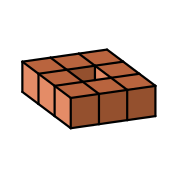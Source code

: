 <?xml version="1.0"?>
<!DOCTYPE ipe SYSTEM "ipe.dtd">
<ipe version="70218" creator="Ipe 7.2.23">
<info created="D:20161106124456" modified="D:20210727190602"/>
<ipestyle name="basic">
<symbol name="arrow/arc(spx)">
<path stroke="sym-stroke" fill="sym-stroke" pen="sym-pen">
0 0 m
-1 0.333 l
-1 -0.333 l
h
</path>
</symbol>
<symbol name="arrow/farc(spx)">
<path stroke="sym-stroke" fill="white" pen="sym-pen">
0 0 m
-1 0.333 l
-1 -0.333 l
h
</path>
</symbol>
<symbol name="arrow/ptarc(spx)">
<path stroke="sym-stroke" fill="sym-stroke" pen="sym-pen">
0 0 m
-1 0.333 l
-0.8 0 l
-1 -0.333 l
h
</path>
</symbol>
<symbol name="arrow/fptarc(spx)">
<path stroke="sym-stroke" fill="white" pen="sym-pen">
0 0 m
-1 0.333 l
-0.8 0 l
-1 -0.333 l
h
</path>
</symbol>
<symbol name="mark/circle(sx)" transformations="translations">
<path fill="sym-stroke">
0.6 0 0 0.6 0 0 e
0.4 0 0 0.4 0 0 e
</path>
</symbol>
<symbol name="mark/disk(sx)" transformations="translations">
<path fill="sym-stroke">
0.6 0 0 0.6 0 0 e
</path>
</symbol>
<symbol name="mark/fdisk(sfx)" transformations="translations">
<group>
<path fill="sym-fill">
0.5 0 0 0.5 0 0 e
</path>
<path fill="sym-stroke" fillrule="eofill">
0.6 0 0 0.6 0 0 e
0.4 0 0 0.4 0 0 e
</path>
</group>
</symbol>
<symbol name="mark/box(sx)" transformations="translations">
<path fill="sym-stroke" fillrule="eofill">
-0.6 -0.6 m
0.6 -0.6 l
0.6 0.6 l
-0.6 0.6 l
h
-0.4 -0.4 m
0.4 -0.4 l
0.4 0.4 l
-0.4 0.4 l
h
</path>
</symbol>
<symbol name="mark/square(sx)" transformations="translations">
<path fill="sym-stroke">
-0.6 -0.6 m
0.6 -0.6 l
0.6 0.6 l
-0.6 0.6 l
h
</path>
</symbol>
<symbol name="mark/fsquare(sfx)" transformations="translations">
<group>
<path fill="sym-fill">
-0.5 -0.5 m
0.5 -0.5 l
0.5 0.5 l
-0.5 0.5 l
h
</path>
<path fill="sym-stroke" fillrule="eofill">
-0.6 -0.6 m
0.6 -0.6 l
0.6 0.6 l
-0.6 0.6 l
h
-0.4 -0.4 m
0.4 -0.4 l
0.4 0.4 l
-0.4 0.4 l
h
</path>
</group>
</symbol>
<symbol name="mark/cross(sx)" transformations="translations">
<group>
<path fill="sym-stroke">
-0.43 -0.57 m
0.57 0.43 l
0.43 0.57 l
-0.57 -0.43 l
h
</path>
<path fill="sym-stroke">
-0.43 0.57 m
0.57 -0.43 l
0.43 -0.57 l
-0.57 0.43 l
h
</path>
</group>
</symbol>
<symbol name="arrow/fnormal(spx)">
<path stroke="sym-stroke" fill="white" pen="sym-pen">
0 0 m
-1 0.333 l
-1 -0.333 l
h
</path>
</symbol>
<symbol name="arrow/pointed(spx)">
<path stroke="sym-stroke" fill="sym-stroke" pen="sym-pen">
0 0 m
-1 0.333 l
-0.8 0 l
-1 -0.333 l
h
</path>
</symbol>
<symbol name="arrow/fpointed(spx)">
<path stroke="sym-stroke" fill="white" pen="sym-pen">
0 0 m
-1 0.333 l
-0.8 0 l
-1 -0.333 l
h
</path>
</symbol>
<symbol name="arrow/linear(spx)">
<path stroke="sym-stroke" pen="sym-pen">
-1 0.333 m
0 0 l
-1 -0.333 l
</path>
</symbol>
<symbol name="arrow/fdouble(spx)">
<path stroke="sym-stroke" fill="white" pen="sym-pen">
0 0 m
-1 0.333 l
-1 -0.333 l
h
-1 0 m
-2 0.333 l
-2 -0.333 l
h
</path>
</symbol>
<symbol name="arrow/double(spx)">
<path stroke="sym-stroke" fill="sym-stroke" pen="sym-pen">
0 0 m
-1 0.333 l
-1 -0.333 l
h
-1 0 m
-2 0.333 l
-2 -0.333 l
h
</path>
</symbol>
<anglesize name="22.5 deg" value="22.5"/>
<anglesize name="30 deg" value="30"/>
<anglesize name="45 deg" value="45"/>
<anglesize name="60 deg" value="60"/>
<anglesize name="90 deg" value="90"/>
<arrowsize name="large" value="10"/>
<arrowsize name="small" value="5"/>
<arrowsize name="tiny" value="3"/>
<color name="blue" value="0 0 1"/>
<color name="brown" value="0.647 0.165 0.165"/>
<color name="darkblue" value="0 0 0.545"/>
<color name="darkcyan" value="0 0.545 0.545"/>
<color name="darkgray" value="0.663"/>
<color name="darkgreen" value="0 0.392 0"/>
<color name="darkmagenta" value="0.545 0 0.545"/>
<color name="darkorange" value="1 0.549 0"/>
<color name="darkred" value="0.545 0 0"/>
<color name="gold" value="1 0.843 0"/>
<color name="gray" value="0.745"/>
<color name="green" value="0 1 0"/>
<color name="lightblue" value="0.678 0.847 0.902"/>
<color name="lightcyan" value="0.878 1 1"/>
<color name="lightgray" value="0.827"/>
<color name="lightgreen" value="0.565 0.933 0.565"/>
<color name="lightyellow" value="1 1 0.878"/>
<color name="navy" value="0 0 0.502"/>
<color name="orange" value="1 0.647 0"/>
<color name="pink" value="1 0.753 0.796"/>
<color name="purple" value="0.627 0.125 0.941"/>
<color name="red" value="1 0 0"/>
<color name="seagreen" value="0.18 0.545 0.341"/>
<color name="turquoise" value="0.251 0.878 0.816"/>
<color name="violet" value="0.933 0.51 0.933"/>
<color name="yellow" value="1 1 0"/>
<dashstyle name="dash dot dotted" value="[4 2 1 2 1 2] 0"/>
<dashstyle name="dash dotted" value="[4 2 1 2] 0"/>
<dashstyle name="dashed" value="[4] 0"/>
<dashstyle name="dotted" value="[1 3] 0"/>
<gridsize name="10 pts (~3.5 mm)" value="10"/>
<gridsize name="14 pts (~5 mm)" value="14"/>
<gridsize name="16 pts (~6 mm)" value="16"/>
<gridsize name="20 pts (~7 mm)" value="20"/>
<gridsize name="28 pts (~10 mm)" value="28"/>
<gridsize name="32 pts (~12 mm)" value="32"/>
<gridsize name="4 pts" value="4"/>
<gridsize name="56 pts (~20 mm)" value="56"/>
<gridsize name="8 pts (~3 mm)" value="8"/>
<opacity name="10%" value="0.1"/>
<opacity name="30%" value="0.3"/>
<opacity name="50%" value="0.5"/>
<opacity name="75%" value="0.75"/>
<pen name="fat" value="1.2"/>
<pen name="heavier" value="0.8"/>
<pen name="ultrafat" value="2"/>
<symbolsize name="large" value="5"/>
<symbolsize name="small" value="2"/>
<symbolsize name="tiny" value="1.1"/>
<textsize name="Huge" value="\Huge"/>
<textsize name="LARGE" value="\LARGE"/>
<textsize name="Large" value="\Large"/>
<textsize name="footnote" value="\footnotesize"/>
<textsize name="huge" value="\huge"/>
<textsize name="large" value="\large"/>
<textsize name="small" value="\small"/>
<textsize name="tiny" value="\tiny"/>
<textstyle name="center" begin="\begin{center}" end="\end{center}"/>
<textstyle name="item" begin="\begin{itemize}\item{}" end="\end{itemize}"/>
<textstyle name="itemize" begin="\begin{itemize}" end="\end{itemize}"/>
<tiling name="falling" angle="-60" step="4" width="1"/>
<tiling name="rising" angle="30" step="4" width="1"/>
</ipestyle>
<page>
<layer name="alpha"/>
<view layers="alpha" active="alpha"/>
<path layer="alpha" matrix="1 0 0 1 80 -320" stroke="0" pen="0">
64 768 m
64 704 l
128 704 l
128 768 l
h
</path>
<group>
<path matrix="0.4 0 0 0.4 75.6454 256.594" fill="0.725 0.392 0.243">
191.011 423.01 m
234.557 390.35 l
310.762 401.237 l
267.216 433.896 l
h
</path>
<path matrix="0.4 0 0 0.4 75.6454 256.594" fill="0.894 0.549 0.404">
256.33 419.381 m
256.33 406.421 l
270.845 408.494 l
h
</path>
<path matrix="0.4 0 0 0.4 75.6454 256.594" fill="0.58 0.314 0.18">
256.33 406.421 m
245.443 404.866 l
230.928 415.752 l
256.33 419.381 l
h
</path>
<path matrix="0.4 0 0 0.4 75.6454 256.594" fill="0.894 0.549 0.404">
191.011 423.01 m
191.011 395.794 l
234.557 363.134 l
234.557 390.35 l
h
</path>
<path matrix="0.4 0 0 0.4 75.6454 256.594" fill="0.58 0.314 0.18">
234.557 390.35 m
310.762 401.237 l
310.762 374.021 l
234.557 363.134 l
h
</path>
<path matrix="0.18144 0 0 0.18144 98.0568 338.464" stroke="black" pen="heavier" cap="1">
361.581 433.338 m
361.581 373.338 l
</path>
<path matrix="0.18144 0 0 0.18144 98.0568 338.464" stroke="black" pen="heavier" cap="1">
361.581 373.338 m
393.581 349.338 l
</path>
<path matrix="0.18144 0 0 0.18144 98.0568 338.464" stroke="black" pen="heavier" cap="1">
393.581 349.338 m
449.581 357.338 l
</path>
<path matrix="0.18144 0 0 0.18144 98.0568 338.464" stroke="black" pen="heavier" cap="1">
449.581 357.338 m
449.581 417.338 l
</path>
<path matrix="0.18144 0 0 0.18144 98.0568 338.464" stroke="black" pen="heavier" cap="1">
449.581 417.338 m
393.581 409.338 l
</path>
<path matrix="0.18144 0 0 0.18144 98.0568 338.464" stroke="black" pen="heavier" cap="1">
393.581 409.338 m
393.581 349.338 l
</path>
<path matrix="0.18144 0 0 0.18144 98.0568 338.464" stroke="black" pen="heavier" cap="1">
393.581 409.338 m
361.581 433.338 l
</path>
<path matrix="0.18144 0 0 0.18144 98.0568 338.464" stroke="black" pen="heavier" cap="1">
361.581 433.338 m
417.581 441.338 l
</path>
<path matrix="0.18144 0 0 0.18144 98.0568 338.464" stroke="black" pen="heavier" cap="1">
417.581 441.338 m
449.581 417.338 l
</path>
<path matrix="0.18144 0 0 0.18144 92.2507 342.818" stroke="black" pen="heavier" cap="1">
393.581 409.338 m
361.581 433.338 l
</path>
<path matrix="0.18144 0 0 0.18144 86.4446 347.173" stroke="black" pen="heavier" cap="1">
393.581 409.338 m
361.581 433.338 l
</path>
<path matrix="0.18144 0 0 0.18144 92.2507 342.818" stroke="black" pen="heavier" cap="1">
361.581 433.338 m
361.581 373.338 l
</path>
<path matrix="0.18144 0 0 0.18144 86.4446 347.173" stroke="black" pen="heavier" cap="1">
361.581 433.338 m
361.581 373.338 l
</path>
<path matrix="0.18144 0 0 0.18144 92.2507 342.818" stroke="black" pen="heavier" cap="1">
361.581 373.338 m
393.581 349.338 l
</path>
<path matrix="0.18144 0 0 0.18144 86.4446 347.173" stroke="black" pen="heavier" cap="1">
361.581 373.338 m
393.581 349.338 l
</path>
<path matrix="0.18144 0 0 0.18144 92.2507 342.818" stroke="black" pen="heavier" cap="1">
361.581 433.338 m
417.581 441.338 l
</path>
<path matrix="0.18144 0 0 0.18144 86.4446 347.173" stroke="black" pen="heavier" cap="1">
361.581 433.338 m
417.581 441.338 l
</path>
<path matrix="0.18144 0 0 0.18144 96.6053 348.624" stroke="black" pen="heavier" cap="1">
361.581 433.338 m
417.581 441.338 l
</path>
<path matrix="0.18144 0 0 0.18144 106.766 350.076" stroke="black" pen="heavier" cap="1">
361.581 433.338 m
417.581 441.338 l
</path>
<path matrix="0.18144 0 0 0.18144 102.411 344.27" stroke="black" pen="heavier" cap="1">
361.581 433.338 m
417.581 441.338 l
</path>
<path matrix="0.18144 0 0 0.18144 112.572 345.722" stroke="black" pen="heavier" cap="1">
361.581 433.338 m
417.581 441.338 l
</path>
<path matrix="0.18144 0 0 0.18144 108.217 339.915" stroke="black" pen="heavier" cap="1">
361.581 433.338 m
417.581 441.338 l
</path>
<path matrix="0.18144 0 0 0.18144 118.378 341.367" stroke="black" pen="heavier" cap="1">
361.581 433.338 m
417.581 441.338 l
</path>
<path matrix="0.18144 0 0 0.18144 114.024 335.561" stroke="black" pen="heavier" cap="1">
361.581 433.338 m
417.581 441.338 l
</path>
<path matrix="0.18144 0 0 0.18144 124.184 337.012" stroke="black" pen="heavier" cap="1">
361.581 433.338 m
417.581 441.338 l
</path>
<path matrix="0.18144 0 0 0.18144 92.2507 342.818" stroke="black" pen="heavier" cap="1">
417.581 441.338 m
449.581 417.338 l
</path>
<path matrix="0.18144 0 0 0.18144 86.4446 347.173" stroke="black" pen="heavier" cap="1">
417.581 441.338 m
449.581 417.338 l
</path>
<path matrix="0.18144 0 0 0.18144 96.6053 348.624" stroke="black" pen="heavier" cap="1">
417.581 441.338 m
449.581 417.338 l
</path>
<path matrix="0.18144 0 0 0.18144 106.766 350.076" stroke="black" pen="heavier" cap="1">
417.581 441.338 m
449.581 417.338 l
</path>
<path matrix="0.18144 0 0 0.18144 112.572 345.722" stroke="black" pen="heavier" cap="1">
417.581 441.338 m
449.581 417.338 l
</path>
<path matrix="0.18144 0 0 0.18144 102.411 344.27" stroke="black" pen="heavier" cap="1">
417.581 441.338 m
449.581 417.338 l
</path>
<path matrix="0.18144 0 0 0.18144 108.217 339.915" stroke="black" pen="heavier" cap="1">
417.581 441.338 m
449.581 417.338 l
</path>
<path matrix="0.18144 0 0 0.18144 118.378 341.367" stroke="black" pen="heavier" cap="1">
417.581 441.338 m
449.581 417.338 l
</path>
<path matrix="0.18144 0 0 0.18144 108.217 339.915" stroke="black" pen="heavier" cap="1">
449.581 357.338 m
449.581 417.338 l
</path>
<path matrix="0.18144 0 0 0.18144 118.378 341.367" stroke="black" pen="heavier" cap="1">
449.581 357.338 m
449.581 417.338 l
</path>
<path matrix="0.18144 0 0 0.18144 108.217 339.915" stroke="black" pen="heavier" cap="1">
393.581 349.338 m
449.581 357.338 l
</path>
<path matrix="0.18144 0 0 0.18144 118.378 341.367" stroke="black" pen="heavier" cap="1">
393.581 349.338 m
449.581 357.338 l
</path>
<path matrix="0.4 0 0 0.4 75.6454 256.594" stroke="black" pen="heavier" cap="1">
256.33 406.421 m
256.33 419.381 l
</path>
</group>
</page>
</ipe>
